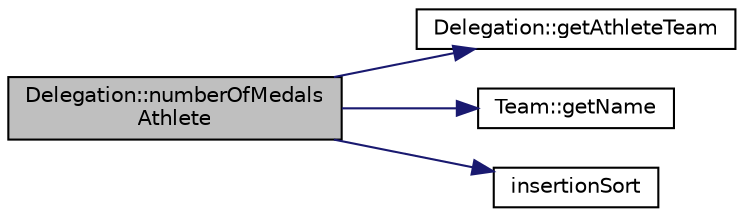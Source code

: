 digraph "Delegation::numberOfMedalsAthlete"
{
 // LATEX_PDF_SIZE
  edge [fontname="Helvetica",fontsize="10",labelfontname="Helvetica",labelfontsize="10"];
  node [fontname="Helvetica",fontsize="10",shape=record];
  rankdir="LR";
  Node1 [label="Delegation::numberOfMedals\lAthlete",height=0.2,width=0.4,color="black", fillcolor="grey75", style="filled", fontcolor="black",tooltip=" "];
  Node1 -> Node2 [color="midnightblue",fontsize="10",style="solid",fontname="Helvetica"];
  Node2 [label="Delegation::getAthleteTeam",height=0.2,width=0.4,color="black", fillcolor="white", style="filled",URL="$class_delegation.html#a13542357616334f13de4546807fd4452",tooltip=" "];
  Node1 -> Node3 [color="midnightblue",fontsize="10",style="solid",fontname="Helvetica"];
  Node3 [label="Team::getName",height=0.2,width=0.4,color="black", fillcolor="white", style="filled",URL="$class_team.html#aed0161ba58535b159adbd8be83992909",tooltip=" "];
  Node1 -> Node4 [color="midnightblue",fontsize="10",style="solid",fontname="Helvetica"];
  Node4 [label="insertionSort",height=0.2,width=0.4,color="black", fillcolor="white", style="filled",URL="$auxiliar_8h.html#a2d750432a373f9dab8039bef160b71a0",tooltip=" "];
}
